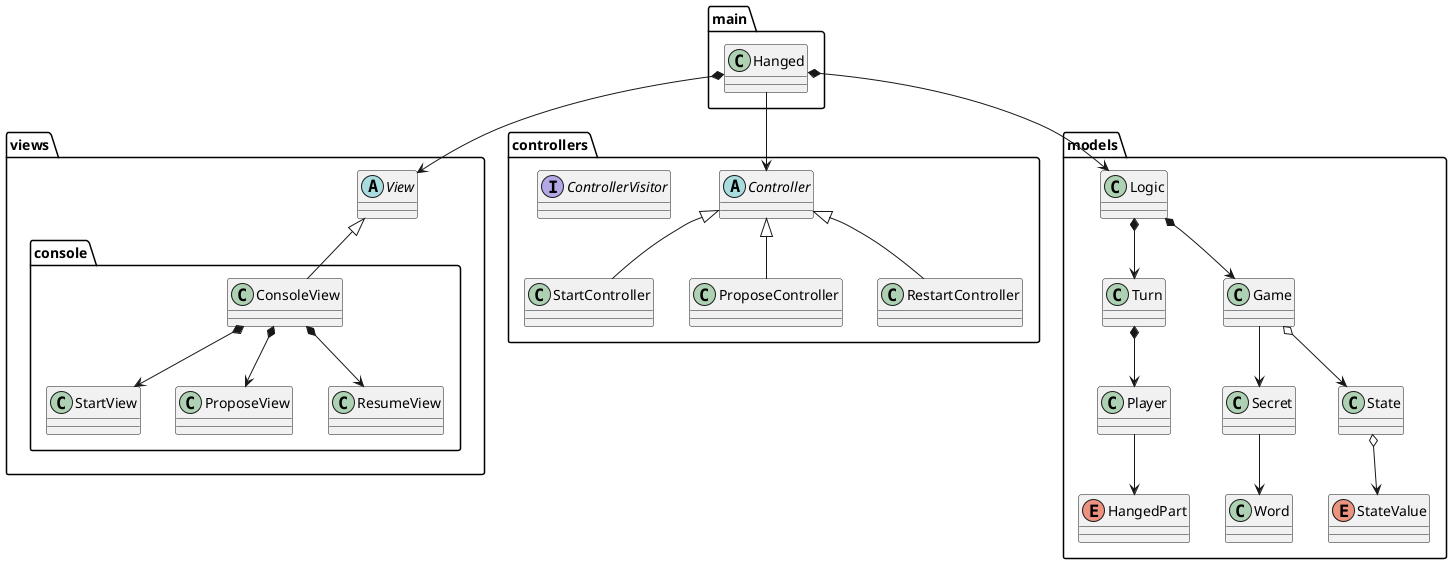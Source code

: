 @startuml
package "main" {
class Hanged
}

package "views"{
abstract class View
    package "console" {
        class ConsoleView
        class StartView
        class ProposeView
        class ResumeView
    }
}

package "controllers"{
abstract class Controller
class StartController
class ProposeController
class RestartController
interface ControllerVisitor

}


package "models" {
class Logic
class Secret
class Word
enum HangedPart
class Turn
class Player
class Game
class State
enum StateValue
}

Logic *--> Game

Hanged *--> View
Hanged *--> Logic
Hanged --> Controller

View <|-- ConsoleView
ConsoleView *--> StartView
ConsoleView *--> ProposeView
ConsoleView *--> ResumeView

Controller <|-- StartController
Controller <|-- ProposeController
Controller <|-- RestartController


Logic *--> Turn
Game o--> State
State o--> StateValue

Turn *--> Player
Player --> HangedPart

Game --> Secret

Secret --> Word



@enduml